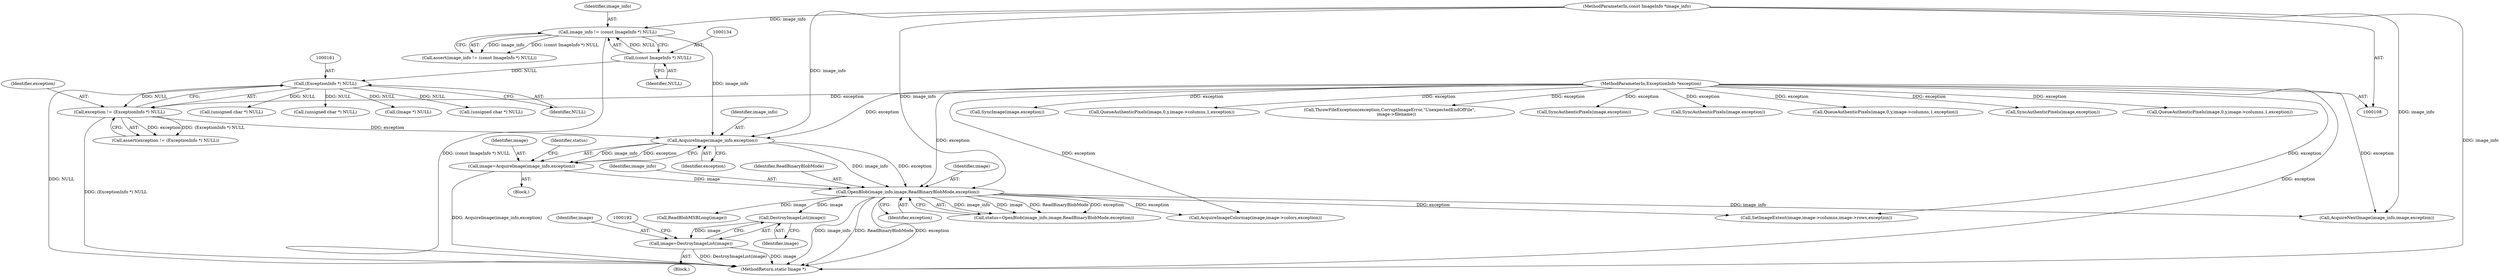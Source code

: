 digraph "0_ImageMagick_6b4aff0f117b978502ee5bcd6e753c17aec5a961@pointer" {
"1000188" [label="(Call,DestroyImageList(image))"];
"1000176" [label="(Call,OpenBlob(image_info,image,ReadBinaryBlobMode,exception))"];
"1000171" [label="(Call,AcquireImage(image_info,exception))"];
"1000131" [label="(Call,image_info != (const ImageInfo *) NULL)"];
"1000109" [label="(MethodParameterIn,const ImageInfo *image_info)"];
"1000133" [label="(Call,(const ImageInfo *) NULL)"];
"1000158" [label="(Call,exception != (ExceptionInfo *) NULL)"];
"1000110" [label="(MethodParameterIn,ExceptionInfo *exception)"];
"1000160" [label="(Call,(ExceptionInfo *) NULL)"];
"1000169" [label="(Call,image=AcquireImage(image_info,exception))"];
"1000186" [label="(Call,image=DestroyImageList(image))"];
"1000162" [label="(Identifier,NULL)"];
"1001710" [label="(MethodReturn,static Image *)"];
"1000180" [label="(Identifier,exception)"];
"1000185" [label="(Block,)"];
"1000171" [label="(Call,AcquireImage(image_info,exception))"];
"1000135" [label="(Identifier,NULL)"];
"1000176" [label="(Call,OpenBlob(image_info,image,ReadBinaryBlobMode,exception))"];
"1000159" [label="(Identifier,exception)"];
"1001660" [label="(Call,AcquireNextImage(image_info,image,exception))"];
"1000177" [label="(Identifier,image_info)"];
"1000179" [label="(Identifier,ReadBinaryBlobMode)"];
"1000641" [label="(Call,(unsigned char *) NULL)"];
"1000822" [label="(Call,(unsigned char *) NULL)"];
"1000133" [label="(Call,(const ImageInfo *) NULL)"];
"1000191" [label="(Call,(Image *) NULL)"];
"1000170" [label="(Identifier,image)"];
"1000158" [label="(Call,exception != (ExceptionInfo *) NULL)"];
"1000169" [label="(Call,image=AcquireImage(image_info,exception))"];
"1000189" [label="(Identifier,image)"];
"1001603" [label="(Call,SyncImage(image,exception))"];
"1000187" [label="(Identifier,image)"];
"1000174" [label="(Call,status=OpenBlob(image_info,image,ReadBinaryBlobMode,exception))"];
"1000439" [label="(Call,AcquireImageColormap(image,image->colors,exception))"];
"1000998" [label="(Call,QueueAuthenticPixels(image,0,y,image->columns,1,exception))"];
"1000178" [label="(Identifier,image)"];
"1000110" [label="(MethodParameterIn,ExceptionInfo *exception)"];
"1000186" [label="(Call,image=DestroyImageList(image))"];
"1000111" [label="(Block,)"];
"1001618" [label="(Call,ThrowFileException(exception,CorruptImageError,\"UnexpectedEndOfFile\",\n          image->filename))"];
"1001565" [label="(Call,SyncAuthenticPixels(image,exception))"];
"1000131" [label="(Call,image_info != (const ImageInfo *) NULL)"];
"1000157" [label="(Call,assert(exception != (ExceptionInfo *) NULL))"];
"1000188" [label="(Call,DestroyImageList(image))"];
"1000473" [label="(Call,(unsigned char *) NULL)"];
"1000175" [label="(Identifier,status)"];
"1000160" [label="(Call,(ExceptionInfo *) NULL)"];
"1000173" [label="(Identifier,exception)"];
"1000172" [label="(Identifier,image_info)"];
"1001131" [label="(Call,SyncAuthenticPixels(image,exception))"];
"1000719" [label="(Call,SetImageExtent(image,image->columns,image->rows,exception))"];
"1001238" [label="(Call,QueueAuthenticPixels(image,0,y,image->columns,1,exception))"];
"1001290" [label="(Call,SyncAuthenticPixels(image,exception))"];
"1000130" [label="(Call,assert(image_info != (const ImageInfo *) NULL))"];
"1000206" [label="(Call,ReadBlobMSBLong(image))"];
"1000109" [label="(MethodParameterIn,const ImageInfo *image_info)"];
"1000132" [label="(Identifier,image_info)"];
"1001401" [label="(Call,QueueAuthenticPixels(image,0,y,image->columns,1,exception))"];
"1000188" -> "1000186"  [label="AST: "];
"1000188" -> "1000189"  [label="CFG: "];
"1000189" -> "1000188"  [label="AST: "];
"1000186" -> "1000188"  [label="CFG: "];
"1000188" -> "1000186"  [label="DDG: image"];
"1000176" -> "1000188"  [label="DDG: image"];
"1000176" -> "1000174"  [label="AST: "];
"1000176" -> "1000180"  [label="CFG: "];
"1000177" -> "1000176"  [label="AST: "];
"1000178" -> "1000176"  [label="AST: "];
"1000179" -> "1000176"  [label="AST: "];
"1000180" -> "1000176"  [label="AST: "];
"1000174" -> "1000176"  [label="CFG: "];
"1000176" -> "1001710"  [label="DDG: ReadBinaryBlobMode"];
"1000176" -> "1001710"  [label="DDG: exception"];
"1000176" -> "1001710"  [label="DDG: image_info"];
"1000176" -> "1000174"  [label="DDG: image_info"];
"1000176" -> "1000174"  [label="DDG: image"];
"1000176" -> "1000174"  [label="DDG: ReadBinaryBlobMode"];
"1000176" -> "1000174"  [label="DDG: exception"];
"1000171" -> "1000176"  [label="DDG: image_info"];
"1000171" -> "1000176"  [label="DDG: exception"];
"1000109" -> "1000176"  [label="DDG: image_info"];
"1000169" -> "1000176"  [label="DDG: image"];
"1000110" -> "1000176"  [label="DDG: exception"];
"1000176" -> "1000206"  [label="DDG: image"];
"1000176" -> "1000439"  [label="DDG: exception"];
"1000176" -> "1000719"  [label="DDG: exception"];
"1000176" -> "1001660"  [label="DDG: image_info"];
"1000171" -> "1000169"  [label="AST: "];
"1000171" -> "1000173"  [label="CFG: "];
"1000172" -> "1000171"  [label="AST: "];
"1000173" -> "1000171"  [label="AST: "];
"1000169" -> "1000171"  [label="CFG: "];
"1000171" -> "1000169"  [label="DDG: image_info"];
"1000171" -> "1000169"  [label="DDG: exception"];
"1000131" -> "1000171"  [label="DDG: image_info"];
"1000109" -> "1000171"  [label="DDG: image_info"];
"1000158" -> "1000171"  [label="DDG: exception"];
"1000110" -> "1000171"  [label="DDG: exception"];
"1000131" -> "1000130"  [label="AST: "];
"1000131" -> "1000133"  [label="CFG: "];
"1000132" -> "1000131"  [label="AST: "];
"1000133" -> "1000131"  [label="AST: "];
"1000130" -> "1000131"  [label="CFG: "];
"1000131" -> "1001710"  [label="DDG: (const ImageInfo *) NULL"];
"1000131" -> "1000130"  [label="DDG: image_info"];
"1000131" -> "1000130"  [label="DDG: (const ImageInfo *) NULL"];
"1000109" -> "1000131"  [label="DDG: image_info"];
"1000133" -> "1000131"  [label="DDG: NULL"];
"1000109" -> "1000108"  [label="AST: "];
"1000109" -> "1001710"  [label="DDG: image_info"];
"1000109" -> "1001660"  [label="DDG: image_info"];
"1000133" -> "1000135"  [label="CFG: "];
"1000134" -> "1000133"  [label="AST: "];
"1000135" -> "1000133"  [label="AST: "];
"1000133" -> "1000160"  [label="DDG: NULL"];
"1000158" -> "1000157"  [label="AST: "];
"1000158" -> "1000160"  [label="CFG: "];
"1000159" -> "1000158"  [label="AST: "];
"1000160" -> "1000158"  [label="AST: "];
"1000157" -> "1000158"  [label="CFG: "];
"1000158" -> "1001710"  [label="DDG: (ExceptionInfo *) NULL"];
"1000158" -> "1000157"  [label="DDG: exception"];
"1000158" -> "1000157"  [label="DDG: (ExceptionInfo *) NULL"];
"1000110" -> "1000158"  [label="DDG: exception"];
"1000160" -> "1000158"  [label="DDG: NULL"];
"1000110" -> "1000108"  [label="AST: "];
"1000110" -> "1001710"  [label="DDG: exception"];
"1000110" -> "1000439"  [label="DDG: exception"];
"1000110" -> "1000719"  [label="DDG: exception"];
"1000110" -> "1000998"  [label="DDG: exception"];
"1000110" -> "1001131"  [label="DDG: exception"];
"1000110" -> "1001238"  [label="DDG: exception"];
"1000110" -> "1001290"  [label="DDG: exception"];
"1000110" -> "1001401"  [label="DDG: exception"];
"1000110" -> "1001565"  [label="DDG: exception"];
"1000110" -> "1001603"  [label="DDG: exception"];
"1000110" -> "1001618"  [label="DDG: exception"];
"1000110" -> "1001660"  [label="DDG: exception"];
"1000160" -> "1000162"  [label="CFG: "];
"1000161" -> "1000160"  [label="AST: "];
"1000162" -> "1000160"  [label="AST: "];
"1000160" -> "1001710"  [label="DDG: NULL"];
"1000160" -> "1000191"  [label="DDG: NULL"];
"1000160" -> "1000473"  [label="DDG: NULL"];
"1000160" -> "1000641"  [label="DDG: NULL"];
"1000160" -> "1000822"  [label="DDG: NULL"];
"1000169" -> "1000111"  [label="AST: "];
"1000170" -> "1000169"  [label="AST: "];
"1000175" -> "1000169"  [label="CFG: "];
"1000169" -> "1001710"  [label="DDG: AcquireImage(image_info,exception)"];
"1000186" -> "1000185"  [label="AST: "];
"1000187" -> "1000186"  [label="AST: "];
"1000192" -> "1000186"  [label="CFG: "];
"1000186" -> "1001710"  [label="DDG: DestroyImageList(image)"];
"1000186" -> "1001710"  [label="DDG: image"];
}
